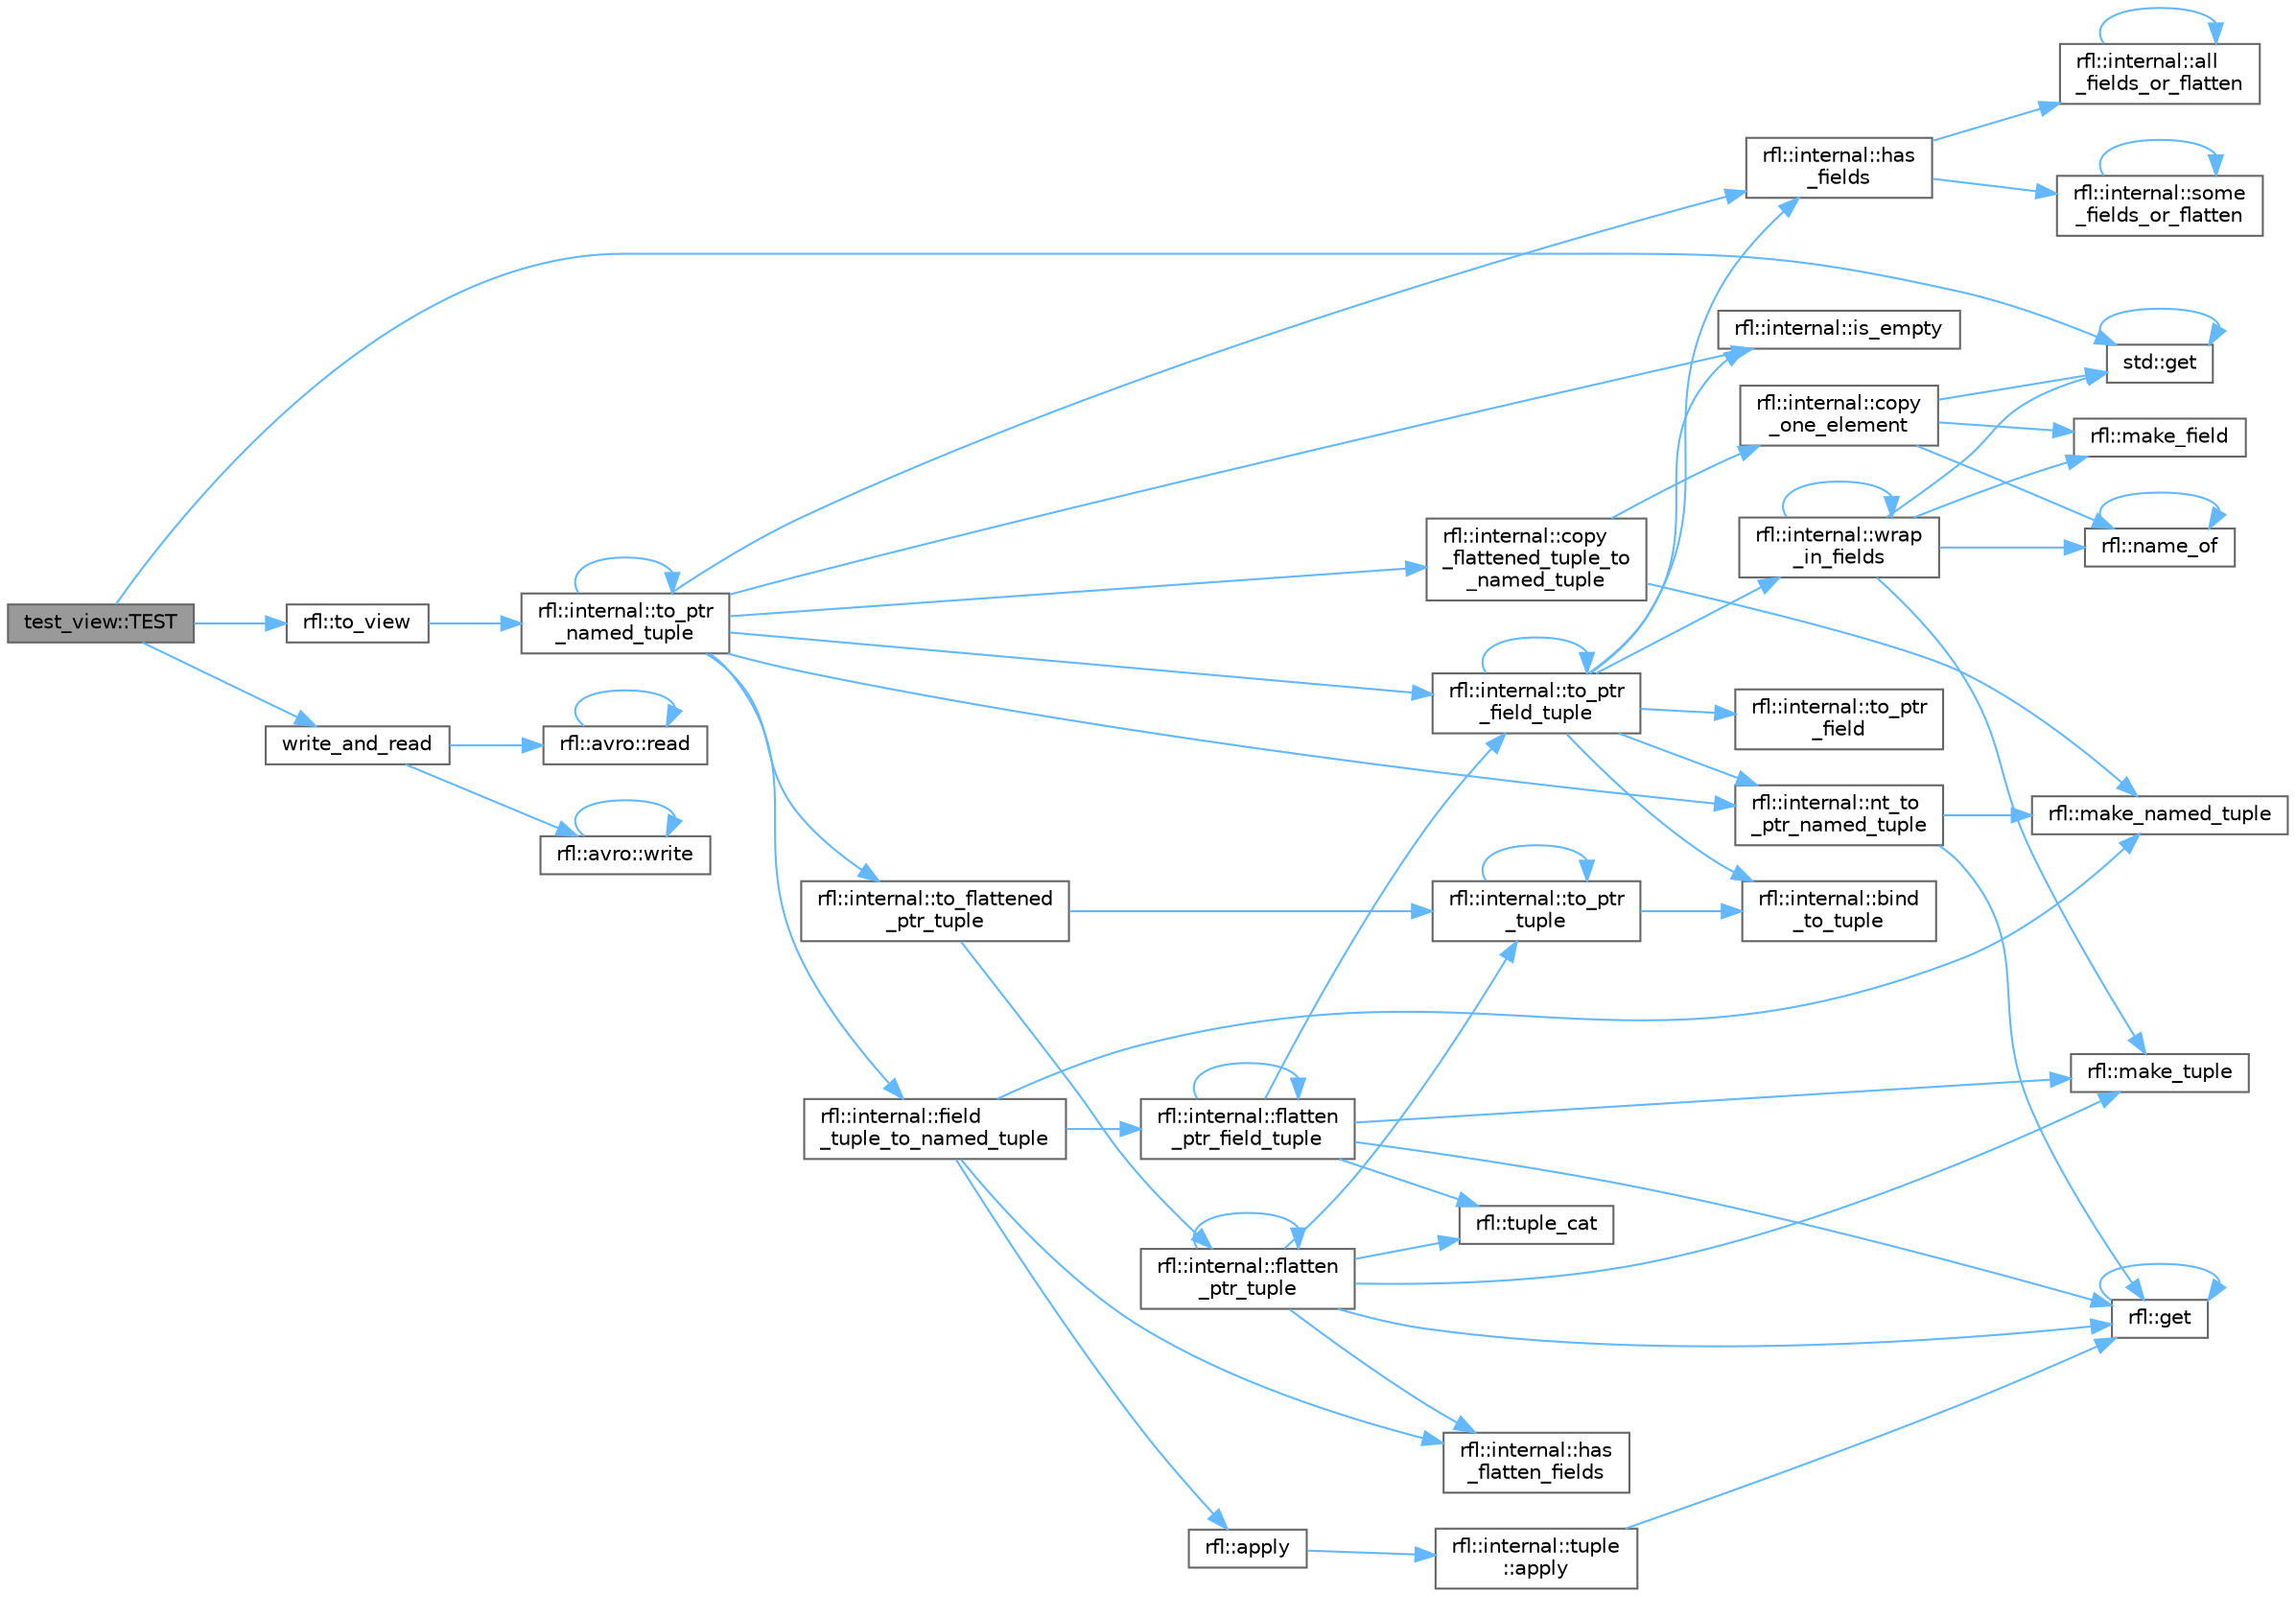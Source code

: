 digraph "test_view::TEST"
{
 // LATEX_PDF_SIZE
  bgcolor="transparent";
  edge [fontname=Helvetica,fontsize=10,labelfontname=Helvetica,labelfontsize=10];
  node [fontname=Helvetica,fontsize=10,shape=box,height=0.2,width=0.4];
  rankdir="LR";
  Node1 [id="Node000001",label="test_view::TEST",height=0.2,width=0.4,color="gray40", fillcolor="grey60", style="filled", fontcolor="black",tooltip=" "];
  Node1 -> Node2 [id="edge64_Node000001_Node000002",color="steelblue1",style="solid",tooltip=" "];
  Node2 [id="Node000002",label="std::get",height=0.2,width=0.4,color="grey40", fillcolor="white", style="filled",URL="$namespacestd.html#aae41d8280b7ccc3f0e0a0be2dab21c8f",tooltip="Gets an element by index."];
  Node2 -> Node2 [id="edge65_Node000002_Node000002",color="steelblue1",style="solid",tooltip=" "];
  Node1 -> Node3 [id="edge66_Node000001_Node000003",color="steelblue1",style="solid",tooltip=" "];
  Node3 [id="Node000003",label="rfl::to_view",height=0.2,width=0.4,color="grey40", fillcolor="white", style="filled",URL="$namespacerfl.html#a6d13127a52ba17e9fb281ddb39b5f220",tooltip=" "];
  Node3 -> Node4 [id="edge67_Node000003_Node000004",color="steelblue1",style="solid",tooltip=" "];
  Node4 [id="Node000004",label="rfl::internal::to_ptr\l_named_tuple",height=0.2,width=0.4,color="grey40", fillcolor="white", style="filled",URL="$namespacerfl_1_1internal.html#a19594a7d66a271a8f893f2170217e299",tooltip=" "];
  Node4 -> Node5 [id="edge68_Node000004_Node000005",color="steelblue1",style="solid",tooltip=" "];
  Node5 [id="Node000005",label="rfl::internal::copy\l_flattened_tuple_to\l_named_tuple",height=0.2,width=0.4,color="grey40", fillcolor="white", style="filled",URL="$namespacerfl_1_1internal.html#aa4d84e91c691523bdf3dbf8832cba64c",tooltip=" "];
  Node5 -> Node6 [id="edge69_Node000005_Node000006",color="steelblue1",style="solid",tooltip=" "];
  Node6 [id="Node000006",label="rfl::internal::copy\l_one_element",height=0.2,width=0.4,color="grey40", fillcolor="white", style="filled",URL="$namespacerfl_1_1internal.html#a8a566443d85dd9fc0f2e6e4ae131ed55",tooltip=" "];
  Node6 -> Node2 [id="edge70_Node000006_Node000002",color="steelblue1",style="solid",tooltip=" "];
  Node6 -> Node7 [id="edge71_Node000006_Node000007",color="steelblue1",style="solid",tooltip=" "];
  Node7 [id="Node000007",label="rfl::make_field",height=0.2,width=0.4,color="grey40", fillcolor="white", style="filled",URL="$namespacerfl.html#afb5f68a22d5b6a42a5b4477c35559ce9",tooltip=" "];
  Node6 -> Node8 [id="edge72_Node000006_Node000008",color="steelblue1",style="solid",tooltip=" "];
  Node8 [id="Node000008",label="rfl::name_of",height=0.2,width=0.4,color="grey40", fillcolor="white", style="filled",URL="$namespacerfl.html#a90efd0c5575582354c25333fa30a8013",tooltip="Helper function to retrieve a name at compile time."];
  Node8 -> Node8 [id="edge73_Node000008_Node000008",color="steelblue1",style="solid",tooltip=" "];
  Node5 -> Node9 [id="edge74_Node000005_Node000009",color="steelblue1",style="solid",tooltip=" "];
  Node9 [id="Node000009",label="rfl::make_named_tuple",height=0.2,width=0.4,color="grey40", fillcolor="white", style="filled",URL="$namespacerfl.html#a19523aa875e6c36af474a97f28ed4002",tooltip="Explicit overload for creating empty named tuples."];
  Node4 -> Node10 [id="edge75_Node000004_Node000010",color="steelblue1",style="solid",tooltip=" "];
  Node10 [id="Node000010",label="rfl::internal::field\l_tuple_to_named_tuple",height=0.2,width=0.4,color="grey40", fillcolor="white", style="filled",URL="$namespacerfl_1_1internal.html#a923e1c7faefca7c7af6ec3d7aecccba0",tooltip=" "];
  Node10 -> Node11 [id="edge76_Node000010_Node000011",color="steelblue1",style="solid",tooltip=" "];
  Node11 [id="Node000011",label="rfl::apply",height=0.2,width=0.4,color="grey40", fillcolor="white", style="filled",URL="$namespacerfl.html#aaa94742afd7fde0d6d6cc59ae6d92989",tooltip=" "];
  Node11 -> Node12 [id="edge77_Node000011_Node000012",color="steelblue1",style="solid",tooltip=" "];
  Node12 [id="Node000012",label="rfl::internal::tuple\l::apply",height=0.2,width=0.4,color="grey40", fillcolor="white", style="filled",URL="$namespacerfl_1_1internal_1_1tuple.html#a5fe21ddba2943f200bc6c6e4d8d34e54",tooltip=" "];
  Node12 -> Node13 [id="edge78_Node000012_Node000013",color="steelblue1",style="solid",tooltip=" "];
  Node13 [id="Node000013",label="rfl::get",height=0.2,width=0.4,color="grey40", fillcolor="white", style="filled",URL="$namespacerfl.html#ac379420409251e5a3c0bea4a701daf0a",tooltip="Gets a field by index."];
  Node13 -> Node13 [id="edge79_Node000013_Node000013",color="steelblue1",style="solid",tooltip=" "];
  Node10 -> Node14 [id="edge80_Node000010_Node000014",color="steelblue1",style="solid",tooltip=" "];
  Node14 [id="Node000014",label="rfl::internal::flatten\l_ptr_field_tuple",height=0.2,width=0.4,color="grey40", fillcolor="white", style="filled",URL="$namespacerfl_1_1internal.html#ae729ffba37ab19a6426f80c6ef26e2d6",tooltip=" "];
  Node14 -> Node14 [id="edge81_Node000014_Node000014",color="steelblue1",style="solid",tooltip=" "];
  Node14 -> Node13 [id="edge82_Node000014_Node000013",color="steelblue1",style="solid",tooltip=" "];
  Node14 -> Node15 [id="edge83_Node000014_Node000015",color="steelblue1",style="solid",tooltip=" "];
  Node15 [id="Node000015",label="rfl::make_tuple",height=0.2,width=0.4,color="grey40", fillcolor="white", style="filled",URL="$namespacerfl.html#ac71a9ec8b4d8fd347719083ec38c00f9",tooltip=" "];
  Node14 -> Node16 [id="edge84_Node000014_Node000016",color="steelblue1",style="solid",tooltip=" "];
  Node16 [id="Node000016",label="rfl::internal::to_ptr\l_field_tuple",height=0.2,width=0.4,color="grey40", fillcolor="white", style="filled",URL="$namespacerfl_1_1internal.html#a4c5ce682ef0d85a0edc5fc36074815d2",tooltip=" "];
  Node16 -> Node17 [id="edge85_Node000016_Node000017",color="steelblue1",style="solid",tooltip=" "];
  Node17 [id="Node000017",label="rfl::internal::bind\l_to_tuple",height=0.2,width=0.4,color="grey40", fillcolor="white", style="filled",URL="$namespacerfl_1_1internal.html#aaccfbbd07ded0a84498cea052cb3d443",tooltip=" "];
  Node16 -> Node18 [id="edge86_Node000016_Node000018",color="steelblue1",style="solid",tooltip=" "];
  Node18 [id="Node000018",label="rfl::internal::has\l_fields",height=0.2,width=0.4,color="grey40", fillcolor="white", style="filled",URL="$namespacerfl_1_1internal.html#a4bf6ff2224c907a5df21f524e650fd17",tooltip=" "];
  Node18 -> Node19 [id="edge87_Node000018_Node000019",color="steelblue1",style="solid",tooltip=" "];
  Node19 [id="Node000019",label="rfl::internal::all\l_fields_or_flatten",height=0.2,width=0.4,color="grey40", fillcolor="white", style="filled",URL="$namespacerfl_1_1internal.html#a012b9c8f5d6103eb084598eca9f9f631",tooltip=" "];
  Node19 -> Node19 [id="edge88_Node000019_Node000019",color="steelblue1",style="solid",tooltip=" "];
  Node18 -> Node20 [id="edge89_Node000018_Node000020",color="steelblue1",style="solid",tooltip=" "];
  Node20 [id="Node000020",label="rfl::internal::some\l_fields_or_flatten",height=0.2,width=0.4,color="grey40", fillcolor="white", style="filled",URL="$namespacerfl_1_1internal.html#a71c929c1a514d827549eb15d4355de92",tooltip=" "];
  Node20 -> Node20 [id="edge90_Node000020_Node000020",color="steelblue1",style="solid",tooltip=" "];
  Node16 -> Node21 [id="edge91_Node000016_Node000021",color="steelblue1",style="solid",tooltip=" "];
  Node21 [id="Node000021",label="rfl::internal::is_empty",height=0.2,width=0.4,color="grey40", fillcolor="white", style="filled",URL="$namespacerfl_1_1internal.html#a818161434e9e7892d403a7c92d7268fe",tooltip=" "];
  Node16 -> Node22 [id="edge92_Node000016_Node000022",color="steelblue1",style="solid",tooltip=" "];
  Node22 [id="Node000022",label="rfl::internal::nt_to\l_ptr_named_tuple",height=0.2,width=0.4,color="grey40", fillcolor="white", style="filled",URL="$namespacerfl_1_1internal.html#a444ef522c6d66572aa5cd3ccde829885",tooltip=" "];
  Node22 -> Node13 [id="edge93_Node000022_Node000013",color="steelblue1",style="solid",tooltip=" "];
  Node22 -> Node9 [id="edge94_Node000022_Node000009",color="steelblue1",style="solid",tooltip=" "];
  Node16 -> Node23 [id="edge95_Node000016_Node000023",color="steelblue1",style="solid",tooltip=" "];
  Node23 [id="Node000023",label="rfl::internal::to_ptr\l_field",height=0.2,width=0.4,color="grey40", fillcolor="white", style="filled",URL="$namespacerfl_1_1internal.html#ab7e2b5fa9d320f0c9a301fbe22ebc677",tooltip=" "];
  Node16 -> Node16 [id="edge96_Node000016_Node000016",color="steelblue1",style="solid",tooltip=" "];
  Node16 -> Node24 [id="edge97_Node000016_Node000024",color="steelblue1",style="solid",tooltip=" "];
  Node24 [id="Node000024",label="rfl::internal::wrap\l_in_fields",height=0.2,width=0.4,color="grey40", fillcolor="white", style="filled",URL="$namespacerfl_1_1internal.html#a75a4f615c45abce17e710e72514498d7",tooltip=" "];
  Node24 -> Node2 [id="edge98_Node000024_Node000002",color="steelblue1",style="solid",tooltip=" "];
  Node24 -> Node7 [id="edge99_Node000024_Node000007",color="steelblue1",style="solid",tooltip=" "];
  Node24 -> Node15 [id="edge100_Node000024_Node000015",color="steelblue1",style="solid",tooltip=" "];
  Node24 -> Node8 [id="edge101_Node000024_Node000008",color="steelblue1",style="solid",tooltip=" "];
  Node24 -> Node24 [id="edge102_Node000024_Node000024",color="steelblue1",style="solid",tooltip=" "];
  Node14 -> Node25 [id="edge103_Node000014_Node000025",color="steelblue1",style="solid",tooltip=" "];
  Node25 [id="Node000025",label="rfl::tuple_cat",height=0.2,width=0.4,color="grey40", fillcolor="white", style="filled",URL="$namespacerfl.html#ad4738e8acd2a03b1b2b01c6caa6b27e9",tooltip=" "];
  Node10 -> Node26 [id="edge104_Node000010_Node000026",color="steelblue1",style="solid",tooltip=" "];
  Node26 [id="Node000026",label="rfl::internal::has\l_flatten_fields",height=0.2,width=0.4,color="grey40", fillcolor="white", style="filled",URL="$namespacerfl_1_1internal.html#a60f5d02505f61eabff343c2f5e9c7dbe",tooltip=" "];
  Node10 -> Node9 [id="edge105_Node000010_Node000009",color="steelblue1",style="solid",tooltip=" "];
  Node4 -> Node18 [id="edge106_Node000004_Node000018",color="steelblue1",style="solid",tooltip=" "];
  Node4 -> Node21 [id="edge107_Node000004_Node000021",color="steelblue1",style="solid",tooltip=" "];
  Node4 -> Node22 [id="edge108_Node000004_Node000022",color="steelblue1",style="solid",tooltip=" "];
  Node4 -> Node27 [id="edge109_Node000004_Node000027",color="steelblue1",style="solid",tooltip=" "];
  Node27 [id="Node000027",label="rfl::internal::to_flattened\l_ptr_tuple",height=0.2,width=0.4,color="grey40", fillcolor="white", style="filled",URL="$namespacerfl_1_1internal.html#abe898ac2971112070bfbcc91def971d6",tooltip=" "];
  Node27 -> Node28 [id="edge110_Node000027_Node000028",color="steelblue1",style="solid",tooltip=" "];
  Node28 [id="Node000028",label="rfl::internal::flatten\l_ptr_tuple",height=0.2,width=0.4,color="grey40", fillcolor="white", style="filled",URL="$namespacerfl_1_1internal.html#a3a901d356d0602482acd2f0861f8b472",tooltip=" "];
  Node28 -> Node28 [id="edge111_Node000028_Node000028",color="steelblue1",style="solid",tooltip=" "];
  Node28 -> Node13 [id="edge112_Node000028_Node000013",color="steelblue1",style="solid",tooltip=" "];
  Node28 -> Node26 [id="edge113_Node000028_Node000026",color="steelblue1",style="solid",tooltip=" "];
  Node28 -> Node15 [id="edge114_Node000028_Node000015",color="steelblue1",style="solid",tooltip=" "];
  Node28 -> Node29 [id="edge115_Node000028_Node000029",color="steelblue1",style="solid",tooltip=" "];
  Node29 [id="Node000029",label="rfl::internal::to_ptr\l_tuple",height=0.2,width=0.4,color="grey40", fillcolor="white", style="filled",URL="$namespacerfl_1_1internal.html#a3a36b92d743023e52d9ba1b74cc5fbd1",tooltip=" "];
  Node29 -> Node17 [id="edge116_Node000029_Node000017",color="steelblue1",style="solid",tooltip=" "];
  Node29 -> Node29 [id="edge117_Node000029_Node000029",color="steelblue1",style="solid",tooltip=" "];
  Node28 -> Node25 [id="edge118_Node000028_Node000025",color="steelblue1",style="solid",tooltip=" "];
  Node27 -> Node29 [id="edge119_Node000027_Node000029",color="steelblue1",style="solid",tooltip=" "];
  Node4 -> Node16 [id="edge120_Node000004_Node000016",color="steelblue1",style="solid",tooltip=" "];
  Node4 -> Node4 [id="edge121_Node000004_Node000004",color="steelblue1",style="solid",tooltip=" "];
  Node1 -> Node30 [id="edge122_Node000001_Node000030",color="steelblue1",style="solid",tooltip=" "];
  Node30 [id="Node000030",label="write_and_read",height=0.2,width=0.4,color="grey40", fillcolor="white", style="filled",URL="$avro_2write__and__read_8hpp.html#afbf9dc00f8e3fd7cabcd088b57e4e638",tooltip=" "];
  Node30 -> Node31 [id="edge123_Node000030_Node000031",color="steelblue1",style="solid",tooltip=" "];
  Node31 [id="Node000031",label="rfl::avro::read",height=0.2,width=0.4,color="grey40", fillcolor="white", style="filled",URL="$namespacerfl_1_1avro.html#aea11cfdc519efbaee04bd766ce499db1",tooltip="Parses an object from a AVRO var."];
  Node31 -> Node31 [id="edge124_Node000031_Node000031",color="steelblue1",style="solid",tooltip=" "];
  Node30 -> Node32 [id="edge125_Node000030_Node000032",color="steelblue1",style="solid",tooltip=" "];
  Node32 [id="Node000032",label="rfl::avro::write",height=0.2,width=0.4,color="grey40", fillcolor="white", style="filled",URL="$namespacerfl_1_1avro.html#a35363ef7356277226dac5c8cb4fb6b4a",tooltip="Returns AVRO bytes."];
  Node32 -> Node32 [id="edge126_Node000032_Node000032",color="steelblue1",style="solid",tooltip=" "];
}
